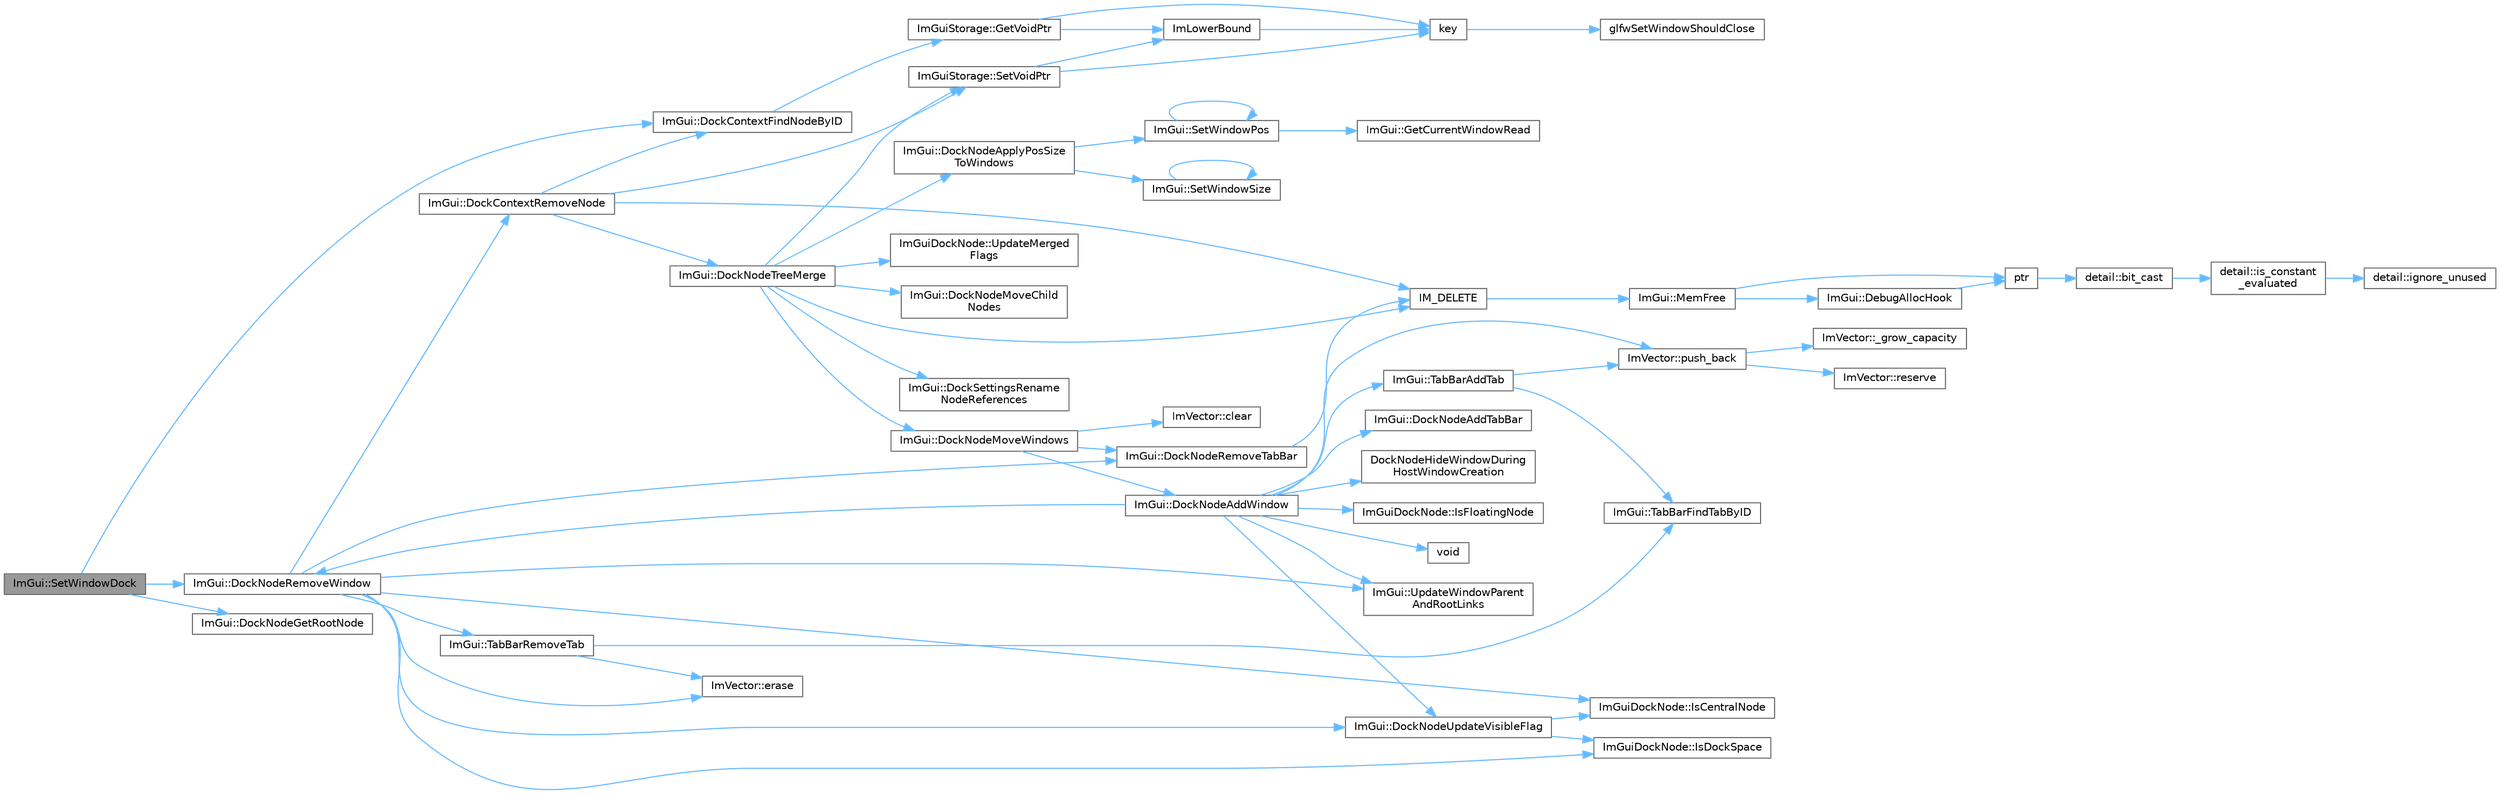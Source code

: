 digraph "ImGui::SetWindowDock"
{
 // LATEX_PDF_SIZE
  bgcolor="transparent";
  edge [fontname=Helvetica,fontsize=10,labelfontname=Helvetica,labelfontsize=10];
  node [fontname=Helvetica,fontsize=10,shape=box,height=0.2,width=0.4];
  rankdir="LR";
  Node1 [id="Node000001",label="ImGui::SetWindowDock",height=0.2,width=0.4,color="gray40", fillcolor="grey60", style="filled", fontcolor="black",tooltip=" "];
  Node1 -> Node2 [id="edge63_Node000001_Node000002",color="steelblue1",style="solid",tooltip=" "];
  Node2 [id="Node000002",label="ImGui::DockContextFindNodeByID",height=0.2,width=0.4,color="grey40", fillcolor="white", style="filled",URL="$namespace_im_gui.html#a52be73f2abd2d0320469ba138f7c6d59",tooltip=" "];
  Node2 -> Node3 [id="edge64_Node000002_Node000003",color="steelblue1",style="solid",tooltip=" "];
  Node3 [id="Node000003",label="ImGuiStorage::GetVoidPtr",height=0.2,width=0.4,color="grey40", fillcolor="white", style="filled",URL="$struct_im_gui_storage.html#aaf87a98ede89da09113b0189f6d878ca",tooltip=" "];
  Node3 -> Node4 [id="edge65_Node000003_Node000004",color="steelblue1",style="solid",tooltip=" "];
  Node4 [id="Node000004",label="ImLowerBound",height=0.2,width=0.4,color="grey40", fillcolor="white", style="filled",URL="$imgui_8cpp.html#a409bfd6de574854cd644636ea13b6a8a",tooltip=" "];
  Node4 -> Node5 [id="edge66_Node000004_Node000005",color="steelblue1",style="solid",tooltip=" "];
  Node5 [id="Node000005",label="key",height=0.2,width=0.4,color="grey40", fillcolor="white", style="filled",URL="$gears_8c.html#accd6b5b92b78666e36543412d4ac14cd",tooltip=" "];
  Node5 -> Node6 [id="edge67_Node000005_Node000006",color="steelblue1",style="solid",tooltip=" "];
  Node6 [id="Node000006",label="glfwSetWindowShouldClose",height=0.2,width=0.4,color="grey40", fillcolor="white", style="filled",URL="$group__window.html#ga1cadeda7a1e2f224e06a8415d30741aa",tooltip="Sets the close flag of the specified window."];
  Node3 -> Node5 [id="edge68_Node000003_Node000005",color="steelblue1",style="solid",tooltip=" "];
  Node1 -> Node7 [id="edge69_Node000001_Node000007",color="steelblue1",style="solid",tooltip=" "];
  Node7 [id="Node000007",label="ImGui::DockNodeGetRootNode",height=0.2,width=0.4,color="grey40", fillcolor="white", style="filled",URL="$namespace_im_gui.html#ab52284ace3da5320ccc6e29ea8781aaa",tooltip=" "];
  Node1 -> Node8 [id="edge70_Node000001_Node000008",color="steelblue1",style="solid",tooltip=" "];
  Node8 [id="Node000008",label="ImGui::DockNodeRemoveWindow",height=0.2,width=0.4,color="grey40", fillcolor="white", style="filled",URL="$namespace_im_gui.html#a7707fcf2071bef8bb8681ed58b87c56e",tooltip=" "];
  Node8 -> Node9 [id="edge71_Node000008_Node000009",color="steelblue1",style="solid",tooltip=" "];
  Node9 [id="Node000009",label="ImGui::DockContextRemoveNode",height=0.2,width=0.4,color="grey40", fillcolor="white", style="filled",URL="$namespace_im_gui.html#a69ff368895db4bdc84de9ff21b52fddc",tooltip=" "];
  Node9 -> Node2 [id="edge72_Node000009_Node000002",color="steelblue1",style="solid",tooltip=" "];
  Node9 -> Node10 [id="edge73_Node000009_Node000010",color="steelblue1",style="solid",tooltip=" "];
  Node10 [id="Node000010",label="ImGui::DockNodeTreeMerge",height=0.2,width=0.4,color="grey40", fillcolor="white", style="filled",URL="$namespace_im_gui.html#a973b84ddd0e62151719cb562847b1291",tooltip=" "];
  Node10 -> Node11 [id="edge74_Node000010_Node000011",color="steelblue1",style="solid",tooltip=" "];
  Node11 [id="Node000011",label="ImGui::DockNodeApplyPosSize\lToWindows",height=0.2,width=0.4,color="grey40", fillcolor="white", style="filled",URL="$namespace_im_gui.html#af879255fe0be69945ceff4b832026a71",tooltip=" "];
  Node11 -> Node12 [id="edge75_Node000011_Node000012",color="steelblue1",style="solid",tooltip=" "];
  Node12 [id="Node000012",label="ImGui::SetWindowPos",height=0.2,width=0.4,color="grey40", fillcolor="white", style="filled",URL="$namespace_im_gui.html#aaa81e004de4c0a5cedb836e92e8aa0e5",tooltip=" "];
  Node12 -> Node13 [id="edge76_Node000012_Node000013",color="steelblue1",style="solid",tooltip=" "];
  Node13 [id="Node000013",label="ImGui::GetCurrentWindowRead",height=0.2,width=0.4,color="grey40", fillcolor="white", style="filled",URL="$namespace_im_gui.html#a055af7d6b7b4ae977a9c3c25a98e0d2f",tooltip=" "];
  Node12 -> Node12 [id="edge77_Node000012_Node000012",color="steelblue1",style="solid",tooltip=" "];
  Node11 -> Node14 [id="edge78_Node000011_Node000014",color="steelblue1",style="solid",tooltip=" "];
  Node14 [id="Node000014",label="ImGui::SetWindowSize",height=0.2,width=0.4,color="grey40", fillcolor="white", style="filled",URL="$namespace_im_gui.html#a657c6cc2246485332f608a5204447ea1",tooltip=" "];
  Node14 -> Node14 [id="edge79_Node000014_Node000014",color="steelblue1",style="solid",tooltip=" "];
  Node10 -> Node15 [id="edge80_Node000010_Node000015",color="steelblue1",style="solid",tooltip=" "];
  Node15 [id="Node000015",label="ImGui::DockNodeMoveChild\lNodes",height=0.2,width=0.4,color="grey40", fillcolor="white", style="filled",URL="$namespace_im_gui.html#a7b90f51f0d3548a567fdc90a69035e0d",tooltip=" "];
  Node10 -> Node16 [id="edge81_Node000010_Node000016",color="steelblue1",style="solid",tooltip=" "];
  Node16 [id="Node000016",label="ImGui::DockNodeMoveWindows",height=0.2,width=0.4,color="grey40", fillcolor="white", style="filled",URL="$namespace_im_gui.html#a8f314ce935f9160d4bdde3ba8fe8d24f",tooltip=" "];
  Node16 -> Node17 [id="edge82_Node000016_Node000017",color="steelblue1",style="solid",tooltip=" "];
  Node17 [id="Node000017",label="ImVector::clear",height=0.2,width=0.4,color="grey40", fillcolor="white", style="filled",URL="$struct_im_vector.html#ae2d401b4ec5f1113cdb8edb5a61a38f7",tooltip=" "];
  Node16 -> Node18 [id="edge83_Node000016_Node000018",color="steelblue1",style="solid",tooltip=" "];
  Node18 [id="Node000018",label="ImGui::DockNodeAddWindow",height=0.2,width=0.4,color="grey40", fillcolor="white", style="filled",URL="$namespace_im_gui.html#a9ddcb5d005e4d92cbce85de08deae665",tooltip=" "];
  Node18 -> Node19 [id="edge84_Node000018_Node000019",color="steelblue1",style="solid",tooltip=" "];
  Node19 [id="Node000019",label="ImGui::DockNodeAddTabBar",height=0.2,width=0.4,color="grey40", fillcolor="white", style="filled",URL="$namespace_im_gui.html#ac621689d25d2aeeb45ee8a007080498d",tooltip=" "];
  Node18 -> Node20 [id="edge85_Node000018_Node000020",color="steelblue1",style="solid",tooltip=" "];
  Node20 [id="Node000020",label="DockNodeHideWindowDuring\lHostWindowCreation",height=0.2,width=0.4,color="grey40", fillcolor="white", style="filled",URL="$imgui_8cpp.html#a4fbdea00c388b92d697a9c15b033d221",tooltip=" "];
  Node18 -> Node8 [id="edge86_Node000018_Node000008",color="steelblue1",style="solid",tooltip=" "];
  Node18 -> Node21 [id="edge87_Node000018_Node000021",color="steelblue1",style="solid",tooltip=" "];
  Node21 [id="Node000021",label="ImGui::DockNodeUpdateVisibleFlag",height=0.2,width=0.4,color="grey40", fillcolor="white", style="filled",URL="$namespace_im_gui.html#a42a888a71f6295199994f5c3aa65f9d6",tooltip=" "];
  Node21 -> Node22 [id="edge88_Node000021_Node000022",color="steelblue1",style="solid",tooltip=" "];
  Node22 [id="Node000022",label="ImGuiDockNode::IsCentralNode",height=0.2,width=0.4,color="grey40", fillcolor="white", style="filled",URL="$struct_im_gui_dock_node.html#a65a6bb0809083aef0edbf937c90b83f6",tooltip=" "];
  Node21 -> Node23 [id="edge89_Node000021_Node000023",color="steelblue1",style="solid",tooltip=" "];
  Node23 [id="Node000023",label="ImGuiDockNode::IsDockSpace",height=0.2,width=0.4,color="grey40", fillcolor="white", style="filled",URL="$struct_im_gui_dock_node.html#a2f06798d0770e6894d27ec776b5d7538",tooltip=" "];
  Node18 -> Node24 [id="edge90_Node000018_Node000024",color="steelblue1",style="solid",tooltip=" "];
  Node24 [id="Node000024",label="ImGuiDockNode::IsFloatingNode",height=0.2,width=0.4,color="grey40", fillcolor="white", style="filled",URL="$struct_im_gui_dock_node.html#a65218fbb8d4629246096dd8fe5d1f219",tooltip=" "];
  Node18 -> Node25 [id="edge91_Node000018_Node000025",color="steelblue1",style="solid",tooltip=" "];
  Node25 [id="Node000025",label="ImVector::push_back",height=0.2,width=0.4,color="grey40", fillcolor="white", style="filled",URL="$struct_im_vector.html#aab5df48e0711a48bd12f3206e08c4108",tooltip=" "];
  Node25 -> Node26 [id="edge92_Node000025_Node000026",color="steelblue1",style="solid",tooltip=" "];
  Node26 [id="Node000026",label="ImVector::_grow_capacity",height=0.2,width=0.4,color="grey40", fillcolor="white", style="filled",URL="$struct_im_vector.html#a3a097635d464b1b70dc7d59996a88b28",tooltip=" "];
  Node25 -> Node27 [id="edge93_Node000025_Node000027",color="steelblue1",style="solid",tooltip=" "];
  Node27 [id="Node000027",label="ImVector::reserve",height=0.2,width=0.4,color="grey40", fillcolor="white", style="filled",URL="$struct_im_vector.html#a0f14f5736c3372157856eebb67123b75",tooltip=" "];
  Node18 -> Node28 [id="edge94_Node000018_Node000028",color="steelblue1",style="solid",tooltip=" "];
  Node28 [id="Node000028",label="ImGui::TabBarAddTab",height=0.2,width=0.4,color="grey40", fillcolor="white", style="filled",URL="$namespace_im_gui.html#ad351241dc857097a48c74669249b3c04",tooltip=" "];
  Node28 -> Node25 [id="edge95_Node000028_Node000025",color="steelblue1",style="solid",tooltip=" "];
  Node28 -> Node29 [id="edge96_Node000028_Node000029",color="steelblue1",style="solid",tooltip=" "];
  Node29 [id="Node000029",label="ImGui::TabBarFindTabByID",height=0.2,width=0.4,color="grey40", fillcolor="white", style="filled",URL="$namespace_im_gui.html#a892525a74a6206eabbeb851071b3119a",tooltip=" "];
  Node18 -> Node30 [id="edge97_Node000018_Node000030",color="steelblue1",style="solid",tooltip=" "];
  Node30 [id="Node000030",label="ImGui::UpdateWindowParent\lAndRootLinks",height=0.2,width=0.4,color="grey40", fillcolor="white", style="filled",URL="$namespace_im_gui.html#a85d7262320ed7ce8e40863b99f8db4a3",tooltip=" "];
  Node18 -> Node31 [id="edge98_Node000018_Node000031",color="steelblue1",style="solid",tooltip=" "];
  Node31 [id="Node000031",label="void",height=0.2,width=0.4,color="grey40", fillcolor="white", style="filled",URL="$mimalloc_8h.html#a9d6d8aef94ac19034a5f163606f84830",tooltip=" "];
  Node16 -> Node32 [id="edge99_Node000016_Node000032",color="steelblue1",style="solid",tooltip=" "];
  Node32 [id="Node000032",label="ImGui::DockNodeRemoveTabBar",height=0.2,width=0.4,color="grey40", fillcolor="white", style="filled",URL="$namespace_im_gui.html#ad0e39bff5ef1bbdd6ba22c133f211da7",tooltip=" "];
  Node32 -> Node33 [id="edge100_Node000032_Node000033",color="steelblue1",style="solid",tooltip=" "];
  Node33 [id="Node000033",label="IM_DELETE",height=0.2,width=0.4,color="grey40", fillcolor="white", style="filled",URL="$imgui_8h.html#a3c856832c3fe1da8767a9353da3707e1",tooltip=" "];
  Node33 -> Node34 [id="edge101_Node000033_Node000034",color="steelblue1",style="solid",tooltip=" "];
  Node34 [id="Node000034",label="ImGui::MemFree",height=0.2,width=0.4,color="grey40", fillcolor="white", style="filled",URL="$namespace_im_gui.html#a269ec695c6e722ec3da85dae37f0675d",tooltip=" "];
  Node34 -> Node35 [id="edge102_Node000034_Node000035",color="steelblue1",style="solid",tooltip=" "];
  Node35 [id="Node000035",label="ImGui::DebugAllocHook",height=0.2,width=0.4,color="grey40", fillcolor="white", style="filled",URL="$namespace_im_gui.html#af81dc8d88fa2e5d0996163993f90ccf8",tooltip=" "];
  Node35 -> Node36 [id="edge103_Node000035_Node000036",color="steelblue1",style="solid",tooltip=" "];
  Node36 [id="Node000036",label="ptr",height=0.2,width=0.4,color="grey40", fillcolor="white", style="filled",URL="$spdlog_2include_2spdlog_2fmt_2bundled_2format_8h.html#adb6e274f8eb0b74b2865215e1b49c535",tooltip=" "];
  Node36 -> Node37 [id="edge104_Node000036_Node000037",color="steelblue1",style="solid",tooltip=" "];
  Node37 [id="Node000037",label="detail::bit_cast",height=0.2,width=0.4,color="grey40", fillcolor="white", style="filled",URL="$namespacedetail.html#a13855d666ae097f8d0343395183e3b47",tooltip=" "];
  Node37 -> Node38 [id="edge105_Node000037_Node000038",color="steelblue1",style="solid",tooltip=" "];
  Node38 [id="Node000038",label="detail::is_constant\l_evaluated",height=0.2,width=0.4,color="grey40", fillcolor="white", style="filled",URL="$namespacedetail.html#a75ed2634319883d038944529dbb954e2",tooltip=" "];
  Node38 -> Node39 [id="edge106_Node000038_Node000039",color="steelblue1",style="solid",tooltip=" "];
  Node39 [id="Node000039",label="detail::ignore_unused",height=0.2,width=0.4,color="grey40", fillcolor="white", style="filled",URL="$namespacedetail.html#a1fe84ebaf96215ce0665d95b3124c2df",tooltip=" "];
  Node34 -> Node36 [id="edge107_Node000034_Node000036",color="steelblue1",style="solid",tooltip=" "];
  Node10 -> Node40 [id="edge108_Node000010_Node000040",color="steelblue1",style="solid",tooltip=" "];
  Node40 [id="Node000040",label="ImGui::DockSettingsRename\lNodeReferences",height=0.2,width=0.4,color="grey40", fillcolor="white", style="filled",URL="$namespace_im_gui.html#a62a4dbebb5015352589459596f16b26c",tooltip=" "];
  Node10 -> Node33 [id="edge109_Node000010_Node000033",color="steelblue1",style="solid",tooltip=" "];
  Node10 -> Node41 [id="edge110_Node000010_Node000041",color="steelblue1",style="solid",tooltip=" "];
  Node41 [id="Node000041",label="ImGuiStorage::SetVoidPtr",height=0.2,width=0.4,color="grey40", fillcolor="white", style="filled",URL="$struct_im_gui_storage.html#a55f840086b3ec9cf63c67f02d159204a",tooltip=" "];
  Node41 -> Node4 [id="edge111_Node000041_Node000004",color="steelblue1",style="solid",tooltip=" "];
  Node41 -> Node5 [id="edge112_Node000041_Node000005",color="steelblue1",style="solid",tooltip=" "];
  Node10 -> Node42 [id="edge113_Node000010_Node000042",color="steelblue1",style="solid",tooltip=" "];
  Node42 [id="Node000042",label="ImGuiDockNode::UpdateMerged\lFlags",height=0.2,width=0.4,color="grey40", fillcolor="white", style="filled",URL="$struct_im_gui_dock_node.html#a87a708d19b6f2e22c15d6d378c8b71e2",tooltip=" "];
  Node9 -> Node33 [id="edge114_Node000009_Node000033",color="steelblue1",style="solid",tooltip=" "];
  Node9 -> Node41 [id="edge115_Node000009_Node000041",color="steelblue1",style="solid",tooltip=" "];
  Node8 -> Node32 [id="edge116_Node000008_Node000032",color="steelblue1",style="solid",tooltip=" "];
  Node8 -> Node21 [id="edge117_Node000008_Node000021",color="steelblue1",style="solid",tooltip=" "];
  Node8 -> Node43 [id="edge118_Node000008_Node000043",color="steelblue1",style="solid",tooltip=" "];
  Node43 [id="Node000043",label="ImVector::erase",height=0.2,width=0.4,color="grey40", fillcolor="white", style="filled",URL="$struct_im_vector.html#a2f88ac70791f2da6d4168d7b29f38f1e",tooltip=" "];
  Node8 -> Node22 [id="edge119_Node000008_Node000022",color="steelblue1",style="solid",tooltip=" "];
  Node8 -> Node23 [id="edge120_Node000008_Node000023",color="steelblue1",style="solid",tooltip=" "];
  Node8 -> Node44 [id="edge121_Node000008_Node000044",color="steelblue1",style="solid",tooltip=" "];
  Node44 [id="Node000044",label="ImGui::TabBarRemoveTab",height=0.2,width=0.4,color="grey40", fillcolor="white", style="filled",URL="$namespace_im_gui.html#a3340d8c07dca35527b618288f091a0f7",tooltip=" "];
  Node44 -> Node43 [id="edge122_Node000044_Node000043",color="steelblue1",style="solid",tooltip=" "];
  Node44 -> Node29 [id="edge123_Node000044_Node000029",color="steelblue1",style="solid",tooltip=" "];
  Node8 -> Node30 [id="edge124_Node000008_Node000030",color="steelblue1",style="solid",tooltip=" "];
}
